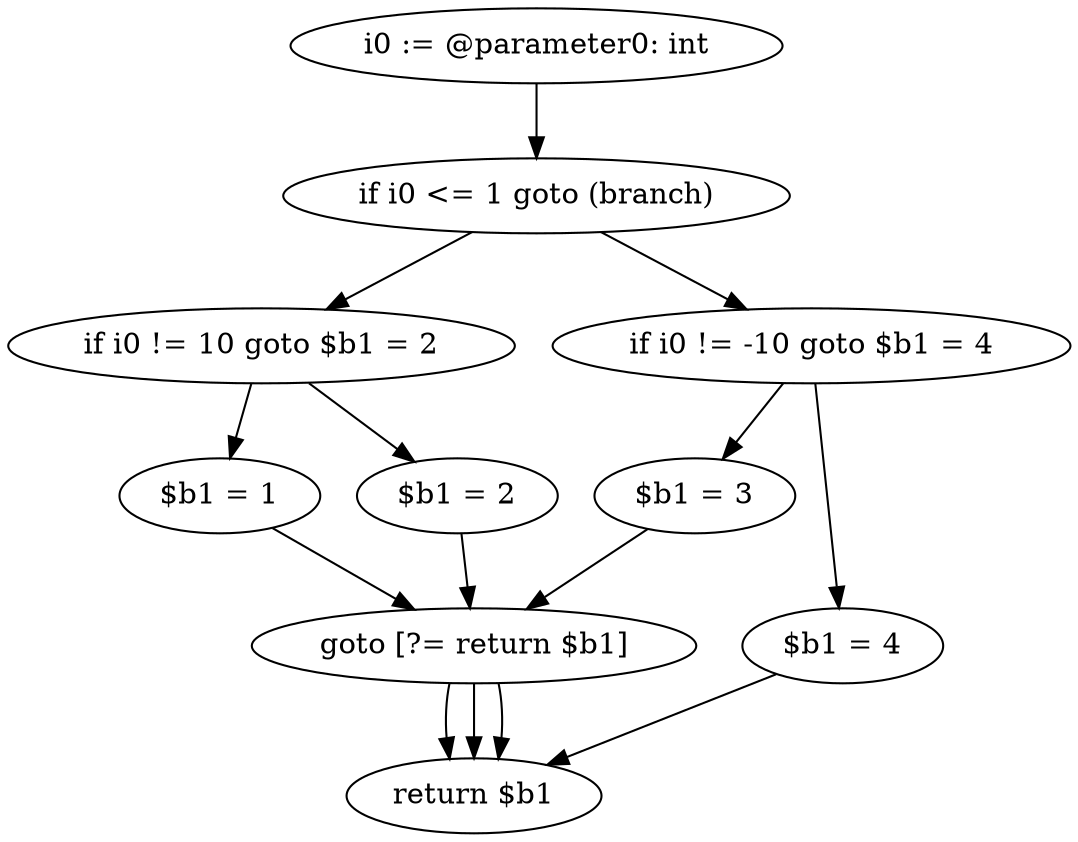 digraph "unitGraph" {
    "i0 := @parameter0: int"
    "if i0 <= 1 goto (branch)"
    "if i0 != 10 goto $b1 = 2"
    "$b1 = 1"
    "goto [?= return $b1]"
    "$b1 = 2"
    "if i0 != -10 goto $b1 = 4"
    "$b1 = 3"
    "$b1 = 4"
    "return $b1"
    "i0 := @parameter0: int"->"if i0 <= 1 goto (branch)";
    "if i0 <= 1 goto (branch)"->"if i0 != 10 goto $b1 = 2";
    "if i0 <= 1 goto (branch)"->"if i0 != -10 goto $b1 = 4";
    "if i0 != 10 goto $b1 = 2"->"$b1 = 1";
    "if i0 != 10 goto $b1 = 2"->"$b1 = 2";
    "$b1 = 1"->"goto [?= return $b1]";
    "goto [?= return $b1]"->"return $b1";
    "$b1 = 2"->"goto [?= return $b1]";
    "goto [?= return $b1]"->"return $b1";
    "if i0 != -10 goto $b1 = 4"->"$b1 = 3";
    "if i0 != -10 goto $b1 = 4"->"$b1 = 4";
    "$b1 = 3"->"goto [?= return $b1]";
    "goto [?= return $b1]"->"return $b1";
    "$b1 = 4"->"return $b1";
}
